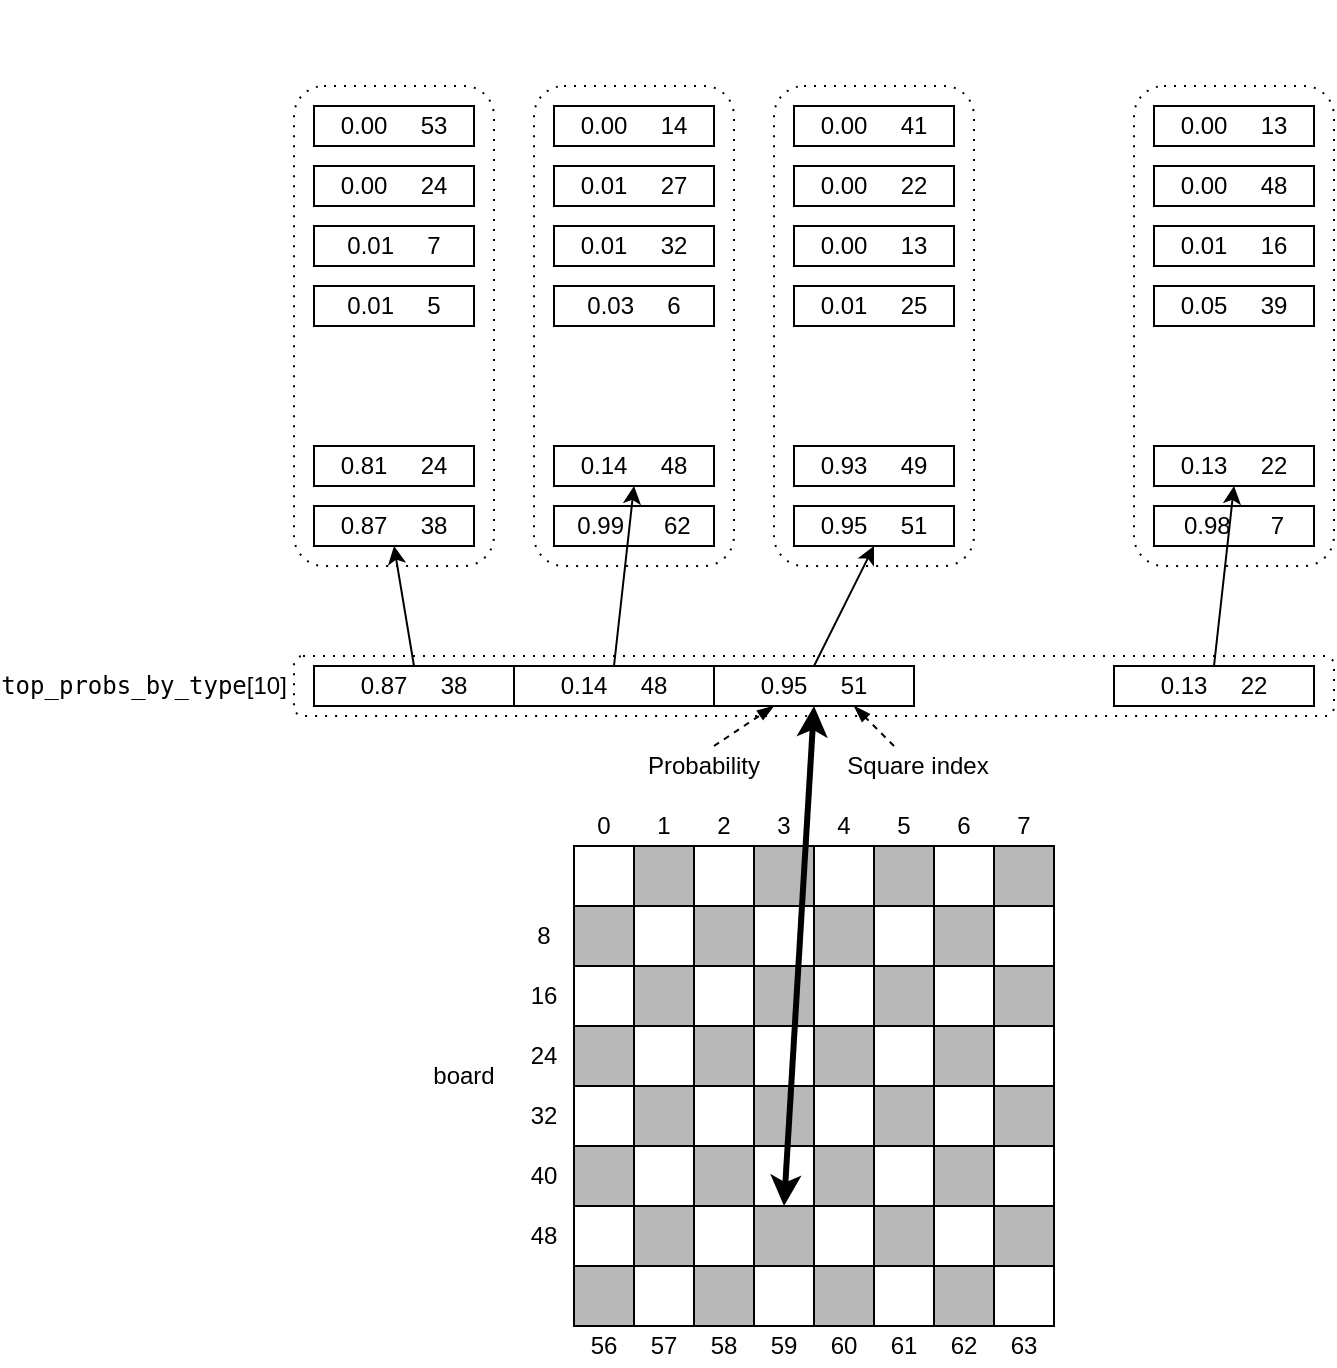 <mxfile version="21.6.3" type="device">
  <diagram id="l1UxmFeng7JnWikNAjDo" name="Page-1">
    <mxGraphModel dx="1489" dy="323" grid="1" gridSize="10" guides="1" tooltips="1" connect="1" arrows="1" fold="1" page="1" pageScale="1" pageWidth="827" pageHeight="1169" math="0" shadow="0">
      <root>
        <mxCell id="0" />
        <mxCell id="1" parent="0" />
        <mxCell id="N8HPPrQm4rnmHxTjT-8h-85" value="" style="shape=ext;rounded=1;html=1;whiteSpace=wrap;dashed=1;dashPattern=1 4;" parent="1" vertex="1">
          <mxGeometry x="110" y="355" width="520" height="30" as="geometry" />
        </mxCell>
        <mxCell id="N8HPPrQm4rnmHxTjT-8h-84" value="" style="shape=ext;rounded=1;html=1;whiteSpace=wrap;dashed=1;dashPattern=1 4;" parent="1" vertex="1">
          <mxGeometry x="530" y="70" width="100" height="240" as="geometry" />
        </mxCell>
        <mxCell id="N8HPPrQm4rnmHxTjT-8h-83" value="" style="shape=ext;rounded=1;html=1;whiteSpace=wrap;dashed=1;dashPattern=1 4;" parent="1" vertex="1">
          <mxGeometry x="350" y="70" width="100" height="240" as="geometry" />
        </mxCell>
        <mxCell id="N8HPPrQm4rnmHxTjT-8h-82" value="" style="shape=ext;rounded=1;html=1;whiteSpace=wrap;dashed=1;dashPattern=1 4;" parent="1" vertex="1">
          <mxGeometry x="230" y="70" width="100" height="240" as="geometry" />
        </mxCell>
        <mxCell id="N8HPPrQm4rnmHxTjT-8h-81" value="" style="shape=ext;rounded=1;html=1;whiteSpace=wrap;dashed=1;dashPattern=1 4;" parent="1" vertex="1">
          <mxGeometry x="110" y="70" width="100" height="240" as="geometry" />
        </mxCell>
        <mxCell id="N8HPPrQm4rnmHxTjT-8h-1" value="" style="rounded=0;whiteSpace=wrap;html=1;" parent="1" vertex="1">
          <mxGeometry x="120" y="80" width="80" height="20" as="geometry" />
        </mxCell>
        <mxCell id="N8HPPrQm4rnmHxTjT-8h-2" value="" style="rounded=0;whiteSpace=wrap;html=1;" parent="1" vertex="1">
          <mxGeometry x="120" y="110" width="80" height="20" as="geometry" />
        </mxCell>
        <mxCell id="N8HPPrQm4rnmHxTjT-8h-3" value="" style="rounded=0;whiteSpace=wrap;html=1;" parent="1" vertex="1">
          <mxGeometry x="120" y="140" width="80" height="20" as="geometry" />
        </mxCell>
        <mxCell id="N8HPPrQm4rnmHxTjT-8h-4" value="" style="rounded=0;whiteSpace=wrap;html=1;" parent="1" vertex="1">
          <mxGeometry x="120" y="170" width="80" height="20" as="geometry" />
        </mxCell>
        <mxCell id="N8HPPrQm4rnmHxTjT-8h-6" value="" style="shape=image;html=1;verticalAlign=top;verticalLabelPosition=bottom;labelBackgroundColor=#ffffff;imageAspect=0;aspect=fixed;image=https://cdn4.iconfinder.com/data/icons/integral/128/arrow_points_arrow-128.png;rotation=90;" parent="1" vertex="1">
          <mxGeometry x="140" y="200" width="40" height="40" as="geometry" />
        </mxCell>
        <mxCell id="N8HPPrQm4rnmHxTjT-8h-7" value="" style="rounded=0;whiteSpace=wrap;html=1;" parent="1" vertex="1">
          <mxGeometry x="120" y="250" width="80" height="20" as="geometry" />
        </mxCell>
        <mxCell id="N8HPPrQm4rnmHxTjT-8h-8" value="" style="rounded=0;whiteSpace=wrap;html=1;" parent="1" vertex="1">
          <mxGeometry x="120" y="280" width="80" height="20" as="geometry" />
        </mxCell>
        <mxCell id="N8HPPrQm4rnmHxTjT-8h-9" value="" style="rounded=0;whiteSpace=wrap;html=1;" parent="1" vertex="1">
          <mxGeometry x="240" y="80" width="80" height="20" as="geometry" />
        </mxCell>
        <mxCell id="N8HPPrQm4rnmHxTjT-8h-10" value="" style="rounded=0;whiteSpace=wrap;html=1;" parent="1" vertex="1">
          <mxGeometry x="240" y="110" width="80" height="20" as="geometry" />
        </mxCell>
        <mxCell id="N8HPPrQm4rnmHxTjT-8h-11" value="" style="rounded=0;whiteSpace=wrap;html=1;" parent="1" vertex="1">
          <mxGeometry x="240" y="140" width="80" height="20" as="geometry" />
        </mxCell>
        <mxCell id="N8HPPrQm4rnmHxTjT-8h-12" value="" style="rounded=0;whiteSpace=wrap;html=1;" parent="1" vertex="1">
          <mxGeometry x="240" y="170" width="80" height="20" as="geometry" />
        </mxCell>
        <mxCell id="N8HPPrQm4rnmHxTjT-8h-13" value="" style="shape=image;html=1;verticalAlign=top;verticalLabelPosition=bottom;labelBackgroundColor=#ffffff;imageAspect=0;aspect=fixed;image=https://cdn4.iconfinder.com/data/icons/integral/128/arrow_points_arrow-128.png;rotation=90;" parent="1" vertex="1">
          <mxGeometry x="260" y="200" width="40" height="40" as="geometry" />
        </mxCell>
        <mxCell id="N8HPPrQm4rnmHxTjT-8h-14" value="" style="rounded=0;whiteSpace=wrap;html=1;" parent="1" vertex="1">
          <mxGeometry x="240" y="250" width="80" height="20" as="geometry" />
        </mxCell>
        <mxCell id="N8HPPrQm4rnmHxTjT-8h-15" value="" style="rounded=0;whiteSpace=wrap;html=1;" parent="1" vertex="1">
          <mxGeometry x="240" y="280" width="80" height="20" as="geometry" />
        </mxCell>
        <mxCell id="N8HPPrQm4rnmHxTjT-8h-16" value="" style="rounded=0;whiteSpace=wrap;html=1;" parent="1" vertex="1">
          <mxGeometry x="360" y="80" width="80" height="20" as="geometry" />
        </mxCell>
        <mxCell id="N8HPPrQm4rnmHxTjT-8h-17" value="" style="rounded=0;whiteSpace=wrap;html=1;" parent="1" vertex="1">
          <mxGeometry x="360" y="110" width="80" height="20" as="geometry" />
        </mxCell>
        <mxCell id="N8HPPrQm4rnmHxTjT-8h-18" value="" style="rounded=0;whiteSpace=wrap;html=1;" parent="1" vertex="1">
          <mxGeometry x="360" y="140" width="80" height="20" as="geometry" />
        </mxCell>
        <mxCell id="N8HPPrQm4rnmHxTjT-8h-19" value="" style="rounded=0;whiteSpace=wrap;html=1;" parent="1" vertex="1">
          <mxGeometry x="360" y="170" width="80" height="20" as="geometry" />
        </mxCell>
        <mxCell id="N8HPPrQm4rnmHxTjT-8h-20" value="" style="shape=image;html=1;verticalAlign=top;verticalLabelPosition=bottom;labelBackgroundColor=#ffffff;imageAspect=0;aspect=fixed;image=https://cdn4.iconfinder.com/data/icons/integral/128/arrow_points_arrow-128.png;rotation=90;" parent="1" vertex="1">
          <mxGeometry x="380" y="200" width="40" height="40" as="geometry" />
        </mxCell>
        <mxCell id="N8HPPrQm4rnmHxTjT-8h-21" value="" style="rounded=0;whiteSpace=wrap;html=1;" parent="1" vertex="1">
          <mxGeometry x="360" y="250" width="80" height="20" as="geometry" />
        </mxCell>
        <mxCell id="N8HPPrQm4rnmHxTjT-8h-22" value="" style="rounded=0;whiteSpace=wrap;html=1;" parent="1" vertex="1">
          <mxGeometry x="360" y="280" width="80" height="20" as="geometry" />
        </mxCell>
        <mxCell id="N8HPPrQm4rnmHxTjT-8h-23" value="" style="shape=image;html=1;verticalAlign=top;verticalLabelPosition=bottom;labelBackgroundColor=#ffffff;imageAspect=0;aspect=fixed;image=https://cdn4.iconfinder.com/data/icons/integral/128/arrow_points_arrow-128.png;rotation=0;" parent="1" vertex="1">
          <mxGeometry x="470" y="180" width="40" height="40" as="geometry" />
        </mxCell>
        <mxCell id="N8HPPrQm4rnmHxTjT-8h-24" value="" style="rounded=0;whiteSpace=wrap;html=1;" parent="1" vertex="1">
          <mxGeometry x="540" y="80" width="80" height="20" as="geometry" />
        </mxCell>
        <mxCell id="N8HPPrQm4rnmHxTjT-8h-25" value="" style="rounded=0;whiteSpace=wrap;html=1;" parent="1" vertex="1">
          <mxGeometry x="540" y="110" width="80" height="20" as="geometry" />
        </mxCell>
        <mxCell id="N8HPPrQm4rnmHxTjT-8h-26" value="" style="rounded=0;whiteSpace=wrap;html=1;" parent="1" vertex="1">
          <mxGeometry x="540" y="140" width="80" height="20" as="geometry" />
        </mxCell>
        <mxCell id="N8HPPrQm4rnmHxTjT-8h-27" value="" style="rounded=0;whiteSpace=wrap;html=1;" parent="1" vertex="1">
          <mxGeometry x="540" y="170" width="80" height="20" as="geometry" />
        </mxCell>
        <mxCell id="N8HPPrQm4rnmHxTjT-8h-28" value="" style="shape=image;html=1;verticalAlign=top;verticalLabelPosition=bottom;labelBackgroundColor=#ffffff;imageAspect=0;aspect=fixed;image=https://cdn4.iconfinder.com/data/icons/integral/128/arrow_points_arrow-128.png;rotation=90;" parent="1" vertex="1">
          <mxGeometry x="560" y="200" width="40" height="40" as="geometry" />
        </mxCell>
        <mxCell id="N8HPPrQm4rnmHxTjT-8h-29" value="" style="rounded=0;whiteSpace=wrap;html=1;" parent="1" vertex="1">
          <mxGeometry x="540" y="250" width="80" height="20" as="geometry" />
        </mxCell>
        <mxCell id="N8HPPrQm4rnmHxTjT-8h-30" value="" style="rounded=0;whiteSpace=wrap;html=1;" parent="1" vertex="1">
          <mxGeometry x="540" y="280" width="80" height="20" as="geometry" />
        </mxCell>
        <mxCell id="N8HPPrQm4rnmHxTjT-8h-31" value="" style="rounded=0;whiteSpace=wrap;html=1;" parent="1" vertex="1">
          <mxGeometry x="120" y="360" width="100" height="20" as="geometry" />
        </mxCell>
        <mxCell id="N8HPPrQm4rnmHxTjT-8h-32" value="" style="rounded=0;whiteSpace=wrap;html=1;" parent="1" vertex="1">
          <mxGeometry x="220" y="360" width="100" height="20" as="geometry" />
        </mxCell>
        <mxCell id="N8HPPrQm4rnmHxTjT-8h-33" value="" style="rounded=0;whiteSpace=wrap;html=1;" parent="1" vertex="1">
          <mxGeometry x="320" y="360" width="100" height="20" as="geometry" />
        </mxCell>
        <mxCell id="N8HPPrQm4rnmHxTjT-8h-34" value="" style="rounded=0;whiteSpace=wrap;html=1;" parent="1" vertex="1">
          <mxGeometry x="520" y="360" width="100" height="20" as="geometry" />
        </mxCell>
        <mxCell id="N8HPPrQm4rnmHxTjT-8h-35" value="" style="shape=image;html=1;verticalAlign=top;verticalLabelPosition=bottom;labelBackgroundColor=#ffffff;imageAspect=0;aspect=fixed;image=https://cdn4.iconfinder.com/data/icons/integral/128/arrow_points_arrow-128.png;rotation=0;" parent="1" vertex="1">
          <mxGeometry x="450" y="350" width="40" height="40" as="geometry" />
        </mxCell>
        <mxCell id="N8HPPrQm4rnmHxTjT-8h-36" value="" style="shape=image;html=1;verticalAlign=top;verticalLabelPosition=bottom;labelBackgroundColor=#ffffff;imageAspect=0;aspect=fixed;image=https://cdn3.iconfinder.com/data/icons/chess-7/100/white_bishop-128.png" parent="1" vertex="1">
          <mxGeometry x="140" y="30" width="40" height="40" as="geometry" />
        </mxCell>
        <mxCell id="N8HPPrQm4rnmHxTjT-8h-39" value="" style="shape=image;html=1;verticalAlign=top;verticalLabelPosition=bottom;labelBackgroundColor=#ffffff;imageAspect=0;aspect=fixed;image=https://cdn2.iconfinder.com/data/icons/harry-potter-outline-collection-1/60/50_-_Harry_Potter_-_Outline_-_Knight_Chess_Piece-128.png" parent="1" vertex="1">
          <mxGeometry x="260" y="27.5" width="40" height="40" as="geometry" />
        </mxCell>
        <mxCell id="N8HPPrQm4rnmHxTjT-8h-40" value="" style="shape=image;html=1;verticalAlign=top;verticalLabelPosition=bottom;labelBackgroundColor=#ffffff;imageAspect=0;aspect=fixed;image=https://cdn3.iconfinder.com/data/icons/chess-7/100/black_rook-128.png" parent="1" vertex="1">
          <mxGeometry x="560" y="30" width="40" height="40" as="geometry" />
        </mxCell>
        <mxCell id="N8HPPrQm4rnmHxTjT-8h-43" value="" style="endArrow=classic;html=1;exitX=0.5;exitY=0;exitDx=0;exitDy=0;entryX=0.5;entryY=1;entryDx=0;entryDy=0;" parent="1" source="N8HPPrQm4rnmHxTjT-8h-31" target="N8HPPrQm4rnmHxTjT-8h-8" edge="1">
          <mxGeometry width="50" height="50" relative="1" as="geometry">
            <mxPoint x="170" y="490" as="sourcePoint" />
            <mxPoint x="220" y="440" as="targetPoint" />
          </mxGeometry>
        </mxCell>
        <mxCell id="N8HPPrQm4rnmHxTjT-8h-45" value="" style="endArrow=classic;html=1;exitX=0.5;exitY=0;exitDx=0;exitDy=0;entryX=0.5;entryY=1;entryDx=0;entryDy=0;" parent="1" source="N8HPPrQm4rnmHxTjT-8h-33" target="N8HPPrQm4rnmHxTjT-8h-22" edge="1">
          <mxGeometry width="50" height="50" relative="1" as="geometry">
            <mxPoint x="280" y="370" as="sourcePoint" />
            <mxPoint x="290" y="310" as="targetPoint" />
          </mxGeometry>
        </mxCell>
        <mxCell id="N8HPPrQm4rnmHxTjT-8h-46" value="" style="endArrow=classic;html=1;exitX=0.5;exitY=0;exitDx=0;exitDy=0;entryX=0.5;entryY=1;entryDx=0;entryDy=0;" parent="1" source="N8HPPrQm4rnmHxTjT-8h-34" target="N8HPPrQm4rnmHxTjT-8h-29" edge="1">
          <mxGeometry width="50" height="50" relative="1" as="geometry">
            <mxPoint x="360" y="370" as="sourcePoint" />
            <mxPoint x="390" y="310" as="targetPoint" />
          </mxGeometry>
        </mxCell>
        <mxCell id="N8HPPrQm4rnmHxTjT-8h-47" value="" style="shape=image;html=1;verticalAlign=top;verticalLabelPosition=bottom;labelBackgroundColor=#ffffff;imageAspect=0;image=https://cdn1.iconfinder.com/data/icons/web-basic-2/512/712_close__cross__cancel_-128.png" parent="1" vertex="1">
          <mxGeometry x="240" y="280" width="80" height="20" as="geometry" />
        </mxCell>
        <mxCell id="N8HPPrQm4rnmHxTjT-8h-49" value="" style="endArrow=classic;html=1;exitX=0.5;exitY=0;exitDx=0;exitDy=0;entryX=0.5;entryY=1;entryDx=0;entryDy=0;" parent="1" source="N8HPPrQm4rnmHxTjT-8h-32" target="N8HPPrQm4rnmHxTjT-8h-14" edge="1">
          <mxGeometry width="50" height="50" relative="1" as="geometry">
            <mxPoint x="270" y="360" as="sourcePoint" />
            <mxPoint x="280" y="270" as="targetPoint" />
          </mxGeometry>
        </mxCell>
        <mxCell id="N8HPPrQm4rnmHxTjT-8h-50" value="" style="shape=image;html=1;verticalAlign=top;verticalLabelPosition=bottom;labelBackgroundColor=#ffffff;imageAspect=0;image=https://cdn1.iconfinder.com/data/icons/web-basic-2/512/712_close__cross__cancel_-128.png" parent="1" vertex="1">
          <mxGeometry x="540" y="280" width="80" height="20" as="geometry" />
        </mxCell>
        <mxCell id="N8HPPrQm4rnmHxTjT-8h-51" value="0.99&amp;nbsp;&amp;nbsp;&amp;nbsp;&amp;nbsp;&amp;nbsp; 62" style="text;html=1;strokeColor=none;fillColor=none;align=center;verticalAlign=middle;whiteSpace=wrap;rounded=0;" parent="1" vertex="1">
          <mxGeometry x="240" y="280" width="80" height="20" as="geometry" />
        </mxCell>
        <mxCell id="N8HPPrQm4rnmHxTjT-8h-52" value="0.98 &amp;nbsp;&amp;nbsp;&amp;nbsp;&amp;nbsp; 7" style="text;html=1;strokeColor=none;fillColor=none;align=center;verticalAlign=middle;whiteSpace=wrap;rounded=0;" parent="1" vertex="1">
          <mxGeometry x="540" y="280" width="80" height="20" as="geometry" />
        </mxCell>
        <mxCell id="N8HPPrQm4rnmHxTjT-8h-54" value="0.14 &amp;nbsp;&amp;nbsp;&amp;nbsp; 48" style="text;html=1;strokeColor=none;fillColor=none;align=center;verticalAlign=middle;whiteSpace=wrap;rounded=0;" parent="1" vertex="1">
          <mxGeometry x="240" y="250" width="80" height="20" as="geometry" />
        </mxCell>
        <mxCell id="N8HPPrQm4rnmHxTjT-8h-55" value="0.87 &amp;nbsp;&amp;nbsp;&amp;nbsp; 38" style="text;html=1;strokeColor=none;fillColor=none;align=center;verticalAlign=middle;whiteSpace=wrap;rounded=0;" parent="1" vertex="1">
          <mxGeometry x="120" y="280" width="80" height="20" as="geometry" />
        </mxCell>
        <mxCell id="N8HPPrQm4rnmHxTjT-8h-56" value="0.95 &amp;nbsp;&amp;nbsp;&amp;nbsp; 51" style="text;html=1;strokeColor=none;fillColor=none;align=center;verticalAlign=middle;whiteSpace=wrap;rounded=0;" parent="1" vertex="1">
          <mxGeometry x="360" y="280" width="80" height="20" as="geometry" />
        </mxCell>
        <mxCell id="N8HPPrQm4rnmHxTjT-8h-57" value="0.81 &amp;nbsp;&amp;nbsp;&amp;nbsp; 24" style="text;html=1;strokeColor=none;fillColor=none;align=center;verticalAlign=middle;whiteSpace=wrap;rounded=0;" parent="1" vertex="1">
          <mxGeometry x="120" y="250" width="80" height="20" as="geometry" />
        </mxCell>
        <mxCell id="N8HPPrQm4rnmHxTjT-8h-58" value="0.01 &amp;nbsp;&amp;nbsp;&amp;nbsp; 5" style="text;html=1;strokeColor=none;fillColor=none;align=center;verticalAlign=middle;whiteSpace=wrap;rounded=0;" parent="1" vertex="1">
          <mxGeometry x="120" y="170" width="80" height="20" as="geometry" />
        </mxCell>
        <mxCell id="N8HPPrQm4rnmHxTjT-8h-59" value="0.01 &amp;nbsp;&amp;nbsp;&amp;nbsp; 7" style="text;html=1;strokeColor=none;fillColor=none;align=center;verticalAlign=middle;whiteSpace=wrap;rounded=0;" parent="1" vertex="1">
          <mxGeometry x="120" y="140" width="80" height="20" as="geometry" />
        </mxCell>
        <mxCell id="N8HPPrQm4rnmHxTjT-8h-60" value="0.00 &amp;nbsp;&amp;nbsp;&amp;nbsp; 24" style="text;html=1;strokeColor=none;fillColor=none;align=center;verticalAlign=middle;whiteSpace=wrap;rounded=0;" parent="1" vertex="1">
          <mxGeometry x="120" y="110" width="80" height="20" as="geometry" />
        </mxCell>
        <mxCell id="N8HPPrQm4rnmHxTjT-8h-61" value="0.00 &amp;nbsp;&amp;nbsp;&amp;nbsp; 53" style="text;html=1;strokeColor=none;fillColor=none;align=center;verticalAlign=middle;whiteSpace=wrap;rounded=0;" parent="1" vertex="1">
          <mxGeometry x="120" y="80" width="80" height="20" as="geometry" />
        </mxCell>
        <mxCell id="N8HPPrQm4rnmHxTjT-8h-62" value="0.00 &amp;nbsp;&amp;nbsp;&amp;nbsp; 14" style="text;html=1;strokeColor=none;fillColor=none;align=center;verticalAlign=middle;whiteSpace=wrap;rounded=0;" parent="1" vertex="1">
          <mxGeometry x="240" y="80" width="80" height="20" as="geometry" />
        </mxCell>
        <mxCell id="N8HPPrQm4rnmHxTjT-8h-63" value="0.03 &amp;nbsp;&amp;nbsp;&amp;nbsp; 6" style="text;html=1;strokeColor=none;fillColor=none;align=center;verticalAlign=middle;whiteSpace=wrap;rounded=0;" parent="1" vertex="1">
          <mxGeometry x="240" y="170" width="80" height="20" as="geometry" />
        </mxCell>
        <mxCell id="N8HPPrQm4rnmHxTjT-8h-64" value="0.01 &amp;nbsp;&amp;nbsp;&amp;nbsp; 32" style="text;html=1;strokeColor=none;fillColor=none;align=center;verticalAlign=middle;whiteSpace=wrap;rounded=0;" parent="1" vertex="1">
          <mxGeometry x="240" y="140" width="80" height="20" as="geometry" />
        </mxCell>
        <mxCell id="N8HPPrQm4rnmHxTjT-8h-65" value="0.01 &amp;nbsp;&amp;nbsp;&amp;nbsp; 27" style="text;html=1;strokeColor=none;fillColor=none;align=center;verticalAlign=middle;whiteSpace=wrap;rounded=0;" parent="1" vertex="1">
          <mxGeometry x="240" y="110" width="80" height="20" as="geometry" />
        </mxCell>
        <mxCell id="N8HPPrQm4rnmHxTjT-8h-66" value="0.00 &amp;nbsp;&amp;nbsp;&amp;nbsp; 41" style="text;html=1;strokeColor=none;fillColor=none;align=center;verticalAlign=middle;whiteSpace=wrap;rounded=0;" parent="1" vertex="1">
          <mxGeometry x="360" y="80" width="80" height="20" as="geometry" />
        </mxCell>
        <mxCell id="N8HPPrQm4rnmHxTjT-8h-67" value="0.01 &amp;nbsp;&amp;nbsp;&amp;nbsp; 25" style="text;html=1;strokeColor=none;fillColor=none;align=center;verticalAlign=middle;whiteSpace=wrap;rounded=0;" parent="1" vertex="1">
          <mxGeometry x="360" y="170" width="80" height="20" as="geometry" />
        </mxCell>
        <mxCell id="N8HPPrQm4rnmHxTjT-8h-68" value="0.00 &amp;nbsp;&amp;nbsp;&amp;nbsp; 13" style="text;html=1;strokeColor=none;fillColor=none;align=center;verticalAlign=middle;whiteSpace=wrap;rounded=0;" parent="1" vertex="1">
          <mxGeometry x="360" y="140" width="80" height="20" as="geometry" />
        </mxCell>
        <mxCell id="N8HPPrQm4rnmHxTjT-8h-69" value="0.00 &amp;nbsp;&amp;nbsp;&amp;nbsp; 22" style="text;html=1;strokeColor=none;fillColor=none;align=center;verticalAlign=middle;whiteSpace=wrap;rounded=0;" parent="1" vertex="1">
          <mxGeometry x="360" y="110" width="80" height="20" as="geometry" />
        </mxCell>
        <mxCell id="N8HPPrQm4rnmHxTjT-8h-70" value="0.00 &amp;nbsp;&amp;nbsp;&amp;nbsp; 13" style="text;html=1;strokeColor=none;fillColor=none;align=center;verticalAlign=middle;whiteSpace=wrap;rounded=0;" parent="1" vertex="1">
          <mxGeometry x="540" y="80" width="80" height="20" as="geometry" />
        </mxCell>
        <mxCell id="N8HPPrQm4rnmHxTjT-8h-71" value="0.05 &amp;nbsp;&amp;nbsp;&amp;nbsp; 39" style="text;html=1;strokeColor=none;fillColor=none;align=center;verticalAlign=middle;whiteSpace=wrap;rounded=0;" parent="1" vertex="1">
          <mxGeometry x="540" y="170" width="80" height="20" as="geometry" />
        </mxCell>
        <mxCell id="N8HPPrQm4rnmHxTjT-8h-72" value="0.01 &amp;nbsp;&amp;nbsp;&amp;nbsp; 16" style="text;html=1;strokeColor=none;fillColor=none;align=center;verticalAlign=middle;whiteSpace=wrap;rounded=0;" parent="1" vertex="1">
          <mxGeometry x="540" y="140" width="80" height="20" as="geometry" />
        </mxCell>
        <mxCell id="N8HPPrQm4rnmHxTjT-8h-73" value="0.00 &amp;nbsp;&amp;nbsp;&amp;nbsp; 48" style="text;html=1;strokeColor=none;fillColor=none;align=center;verticalAlign=middle;whiteSpace=wrap;rounded=0;" parent="1" vertex="1">
          <mxGeometry x="540" y="110" width="80" height="20" as="geometry" />
        </mxCell>
        <mxCell id="N8HPPrQm4rnmHxTjT-8h-74" value="0.93 &amp;nbsp;&amp;nbsp;&amp;nbsp; 49" style="text;html=1;strokeColor=none;fillColor=none;align=center;verticalAlign=middle;whiteSpace=wrap;rounded=0;" parent="1" vertex="1">
          <mxGeometry x="360" y="250" width="80" height="20" as="geometry" />
        </mxCell>
        <mxCell id="N8HPPrQm4rnmHxTjT-8h-75" value="0.13 &amp;nbsp;&amp;nbsp;&amp;nbsp; 22" style="text;html=1;strokeColor=none;fillColor=none;align=center;verticalAlign=middle;whiteSpace=wrap;rounded=0;" parent="1" vertex="1">
          <mxGeometry x="540" y="250" width="80" height="20" as="geometry" />
        </mxCell>
        <mxCell id="N8HPPrQm4rnmHxTjT-8h-76" value="&lt;code class=&quot;notranslate&quot;&gt;top_probs_by_type&lt;/code&gt;[10]" style="text;html=1;strokeColor=none;fillColor=none;align=center;verticalAlign=middle;whiteSpace=wrap;rounded=0;" parent="1" vertex="1">
          <mxGeometry x="-30" y="360" width="130" height="20" as="geometry" />
        </mxCell>
        <mxCell id="N8HPPrQm4rnmHxTjT-8h-77" value="0.87 &amp;nbsp;&amp;nbsp;&amp;nbsp; 38" style="text;html=1;strokeColor=none;fillColor=none;align=center;verticalAlign=middle;whiteSpace=wrap;rounded=0;" parent="1" vertex="1">
          <mxGeometry x="130" y="360" width="80" height="20" as="geometry" />
        </mxCell>
        <mxCell id="N8HPPrQm4rnmHxTjT-8h-78" value="0.14 &amp;nbsp;&amp;nbsp;&amp;nbsp; 48" style="text;html=1;strokeColor=none;fillColor=none;align=center;verticalAlign=middle;whiteSpace=wrap;rounded=0;" parent="1" vertex="1">
          <mxGeometry x="230" y="360" width="80" height="20" as="geometry" />
        </mxCell>
        <mxCell id="N8HPPrQm4rnmHxTjT-8h-79" value="0.95 &amp;nbsp;&amp;nbsp;&amp;nbsp; 51" style="text;html=1;strokeColor=none;fillColor=none;align=center;verticalAlign=middle;whiteSpace=wrap;rounded=0;" parent="1" vertex="1">
          <mxGeometry x="330" y="360" width="80" height="20" as="geometry" />
        </mxCell>
        <mxCell id="N8HPPrQm4rnmHxTjT-8h-80" value="0.13 &amp;nbsp;&amp;nbsp;&amp;nbsp; 22" style="text;html=1;strokeColor=none;fillColor=none;align=center;verticalAlign=middle;whiteSpace=wrap;rounded=0;" parent="1" vertex="1">
          <mxGeometry x="530" y="360" width="80" height="20" as="geometry" />
        </mxCell>
        <mxCell id="N8HPPrQm4rnmHxTjT-8h-86" value="" style="endArrow=blockThin;html=1;dashed=1;strokeWidth=1;endFill=1;" parent="1" edge="1">
          <mxGeometry width="50" height="50" relative="1" as="geometry">
            <mxPoint x="320" y="400" as="sourcePoint" />
            <mxPoint x="350" y="380" as="targetPoint" />
          </mxGeometry>
        </mxCell>
        <mxCell id="N8HPPrQm4rnmHxTjT-8h-88" value="Probability" style="text;html=1;strokeColor=none;fillColor=none;align=center;verticalAlign=middle;whiteSpace=wrap;rounded=0;" parent="1" vertex="1">
          <mxGeometry x="280" y="400" width="70" height="20" as="geometry" />
        </mxCell>
        <mxCell id="N8HPPrQm4rnmHxTjT-8h-89" value="" style="endArrow=blockThin;html=1;dashed=1;strokeWidth=1;endFill=1;" parent="1" edge="1">
          <mxGeometry width="50" height="50" relative="1" as="geometry">
            <mxPoint x="410" y="400" as="sourcePoint" />
            <mxPoint x="390" y="380" as="targetPoint" />
          </mxGeometry>
        </mxCell>
        <mxCell id="N8HPPrQm4rnmHxTjT-8h-90" value="Square index" style="text;html=1;strokeColor=none;fillColor=none;align=center;verticalAlign=middle;whiteSpace=wrap;rounded=0;" parent="1" vertex="1">
          <mxGeometry x="332.5" y="400" width="177.5" height="20" as="geometry" />
        </mxCell>
        <mxCell id="N8HPPrQm4rnmHxTjT-8h-94" value="" style="shape=image;html=1;verticalAlign=top;verticalLabelPosition=bottom;labelBackgroundColor=#ffffff;imageAspect=0;aspect=fixed;image=https://cdn3.iconfinder.com/data/icons/chess-7/100/white_pawn-128.png" parent="1" vertex="1">
          <mxGeometry x="383" y="36" width="34" height="34" as="geometry" />
        </mxCell>
        <mxCell id="N8HPPrQm4rnmHxTjT-8h-107" value="" style="rounded=0;whiteSpace=wrap;html=1;strokeWidth=1;" parent="1" vertex="1">
          <mxGeometry x="250" y="450" width="30" height="30" as="geometry" />
        </mxCell>
        <mxCell id="N8HPPrQm4rnmHxTjT-8h-110" value="" style="rounded=0;whiteSpace=wrap;html=1;strokeWidth=1;fillColor=#B8B8B8;" parent="1" vertex="1">
          <mxGeometry x="280" y="450" width="30" height="30" as="geometry" />
        </mxCell>
        <mxCell id="N8HPPrQm4rnmHxTjT-8h-111" value="" style="rounded=0;whiteSpace=wrap;html=1;strokeWidth=1;" parent="1" vertex="1">
          <mxGeometry x="280" y="480" width="30" height="30" as="geometry" />
        </mxCell>
        <mxCell id="N8HPPrQm4rnmHxTjT-8h-112" value="" style="rounded=0;whiteSpace=wrap;html=1;strokeWidth=1;fillColor=#B8B8B8;" parent="1" vertex="1">
          <mxGeometry x="250" y="480" width="30" height="30" as="geometry" />
        </mxCell>
        <mxCell id="N8HPPrQm4rnmHxTjT-8h-118" value="" style="rounded=0;whiteSpace=wrap;html=1;strokeWidth=1;" parent="1" vertex="1">
          <mxGeometry x="310" y="450" width="30" height="30" as="geometry" />
        </mxCell>
        <mxCell id="N8HPPrQm4rnmHxTjT-8h-119" value="" style="rounded=0;whiteSpace=wrap;html=1;strokeWidth=1;fillColor=#B8B8B8;" parent="1" vertex="1">
          <mxGeometry x="340" y="450" width="30" height="30" as="geometry" />
        </mxCell>
        <mxCell id="N8HPPrQm4rnmHxTjT-8h-120" value="" style="rounded=0;whiteSpace=wrap;html=1;strokeWidth=1;" parent="1" vertex="1">
          <mxGeometry x="340" y="480" width="30" height="30" as="geometry" />
        </mxCell>
        <mxCell id="N8HPPrQm4rnmHxTjT-8h-121" value="" style="rounded=0;whiteSpace=wrap;html=1;strokeWidth=1;fillColor=#B8B8B8;" parent="1" vertex="1">
          <mxGeometry x="310" y="480" width="30" height="30" as="geometry" />
        </mxCell>
        <mxCell id="N8HPPrQm4rnmHxTjT-8h-122" value="" style="rounded=0;whiteSpace=wrap;html=1;strokeWidth=1;" parent="1" vertex="1">
          <mxGeometry x="370" y="450" width="30" height="30" as="geometry" />
        </mxCell>
        <mxCell id="N8HPPrQm4rnmHxTjT-8h-123" value="" style="rounded=0;whiteSpace=wrap;html=1;strokeWidth=1;fillColor=#B8B8B8;" parent="1" vertex="1">
          <mxGeometry x="400" y="450" width="30" height="30" as="geometry" />
        </mxCell>
        <mxCell id="N8HPPrQm4rnmHxTjT-8h-124" value="" style="rounded=0;whiteSpace=wrap;html=1;strokeWidth=1;" parent="1" vertex="1">
          <mxGeometry x="400" y="480" width="30" height="30" as="geometry" />
        </mxCell>
        <mxCell id="N8HPPrQm4rnmHxTjT-8h-125" value="" style="rounded=0;whiteSpace=wrap;html=1;strokeWidth=1;fillColor=#B8B8B8;" parent="1" vertex="1">
          <mxGeometry x="370" y="480" width="30" height="30" as="geometry" />
        </mxCell>
        <mxCell id="N8HPPrQm4rnmHxTjT-8h-126" value="" style="rounded=0;whiteSpace=wrap;html=1;strokeWidth=1;" parent="1" vertex="1">
          <mxGeometry x="430" y="450" width="30" height="30" as="geometry" />
        </mxCell>
        <mxCell id="N8HPPrQm4rnmHxTjT-8h-127" value="" style="rounded=0;whiteSpace=wrap;html=1;strokeWidth=1;fillColor=#B8B8B8;" parent="1" vertex="1">
          <mxGeometry x="460" y="450" width="30" height="30" as="geometry" />
        </mxCell>
        <mxCell id="N8HPPrQm4rnmHxTjT-8h-128" value="" style="rounded=0;whiteSpace=wrap;html=1;strokeWidth=1;" parent="1" vertex="1">
          <mxGeometry x="460" y="480" width="30" height="30" as="geometry" />
        </mxCell>
        <mxCell id="N8HPPrQm4rnmHxTjT-8h-129" value="" style="rounded=0;whiteSpace=wrap;html=1;strokeWidth=1;fillColor=#B8B8B8;" parent="1" vertex="1">
          <mxGeometry x="430" y="480" width="30" height="30" as="geometry" />
        </mxCell>
        <mxCell id="N8HPPrQm4rnmHxTjT-8h-130" value="" style="rounded=0;whiteSpace=wrap;html=1;strokeWidth=1;" parent="1" vertex="1">
          <mxGeometry x="250" y="510" width="30" height="30" as="geometry" />
        </mxCell>
        <mxCell id="N8HPPrQm4rnmHxTjT-8h-131" value="" style="rounded=0;whiteSpace=wrap;html=1;strokeWidth=1;fillColor=#B8B8B8;" parent="1" vertex="1">
          <mxGeometry x="280" y="510" width="30" height="30" as="geometry" />
        </mxCell>
        <mxCell id="N8HPPrQm4rnmHxTjT-8h-132" value="" style="rounded=0;whiteSpace=wrap;html=1;strokeWidth=1;" parent="1" vertex="1">
          <mxGeometry x="280" y="540" width="30" height="30" as="geometry" />
        </mxCell>
        <mxCell id="N8HPPrQm4rnmHxTjT-8h-133" value="" style="rounded=0;whiteSpace=wrap;html=1;strokeWidth=1;fillColor=#B8B8B8;" parent="1" vertex="1">
          <mxGeometry x="250" y="540" width="30" height="30" as="geometry" />
        </mxCell>
        <mxCell id="N8HPPrQm4rnmHxTjT-8h-134" value="" style="rounded=0;whiteSpace=wrap;html=1;strokeWidth=1;" parent="1" vertex="1">
          <mxGeometry x="310" y="510" width="30" height="30" as="geometry" />
        </mxCell>
        <mxCell id="N8HPPrQm4rnmHxTjT-8h-135" value="" style="rounded=0;whiteSpace=wrap;html=1;strokeWidth=1;fillColor=#B8B8B8;" parent="1" vertex="1">
          <mxGeometry x="340" y="510" width="30" height="30" as="geometry" />
        </mxCell>
        <mxCell id="N8HPPrQm4rnmHxTjT-8h-136" value="" style="rounded=0;whiteSpace=wrap;html=1;strokeWidth=1;" parent="1" vertex="1">
          <mxGeometry x="340" y="540" width="30" height="30" as="geometry" />
        </mxCell>
        <mxCell id="N8HPPrQm4rnmHxTjT-8h-137" value="" style="rounded=0;whiteSpace=wrap;html=1;strokeWidth=1;fillColor=#B8B8B8;" parent="1" vertex="1">
          <mxGeometry x="310" y="540" width="30" height="30" as="geometry" />
        </mxCell>
        <mxCell id="N8HPPrQm4rnmHxTjT-8h-138" value="" style="rounded=0;whiteSpace=wrap;html=1;strokeWidth=1;" parent="1" vertex="1">
          <mxGeometry x="370" y="510" width="30" height="30" as="geometry" />
        </mxCell>
        <mxCell id="N8HPPrQm4rnmHxTjT-8h-139" value="" style="rounded=0;whiteSpace=wrap;html=1;strokeWidth=1;fillColor=#B8B8B8;" parent="1" vertex="1">
          <mxGeometry x="400" y="510" width="30" height="30" as="geometry" />
        </mxCell>
        <mxCell id="N8HPPrQm4rnmHxTjT-8h-140" value="" style="rounded=0;whiteSpace=wrap;html=1;strokeWidth=1;" parent="1" vertex="1">
          <mxGeometry x="400" y="540" width="30" height="30" as="geometry" />
        </mxCell>
        <mxCell id="N8HPPrQm4rnmHxTjT-8h-141" value="" style="rounded=0;whiteSpace=wrap;html=1;strokeWidth=1;fillColor=#B8B8B8;" parent="1" vertex="1">
          <mxGeometry x="370" y="540" width="30" height="30" as="geometry" />
        </mxCell>
        <mxCell id="N8HPPrQm4rnmHxTjT-8h-142" value="" style="rounded=0;whiteSpace=wrap;html=1;strokeWidth=1;" parent="1" vertex="1">
          <mxGeometry x="430" y="510" width="30" height="30" as="geometry" />
        </mxCell>
        <mxCell id="N8HPPrQm4rnmHxTjT-8h-143" value="" style="rounded=0;whiteSpace=wrap;html=1;strokeWidth=1;fillColor=#B8B8B8;" parent="1" vertex="1">
          <mxGeometry x="460" y="510" width="30" height="30" as="geometry" />
        </mxCell>
        <mxCell id="N8HPPrQm4rnmHxTjT-8h-144" value="" style="rounded=0;whiteSpace=wrap;html=1;strokeWidth=1;" parent="1" vertex="1">
          <mxGeometry x="460" y="540" width="30" height="30" as="geometry" />
        </mxCell>
        <mxCell id="N8HPPrQm4rnmHxTjT-8h-145" value="" style="rounded=0;whiteSpace=wrap;html=1;strokeWidth=1;fillColor=#B8B8B8;" parent="1" vertex="1">
          <mxGeometry x="430" y="540" width="30" height="30" as="geometry" />
        </mxCell>
        <mxCell id="N8HPPrQm4rnmHxTjT-8h-146" value="" style="rounded=0;whiteSpace=wrap;html=1;strokeWidth=1;" parent="1" vertex="1">
          <mxGeometry x="250" y="570" width="30" height="30" as="geometry" />
        </mxCell>
        <mxCell id="N8HPPrQm4rnmHxTjT-8h-147" value="" style="rounded=0;whiteSpace=wrap;html=1;strokeWidth=1;fillColor=#B8B8B8;" parent="1" vertex="1">
          <mxGeometry x="280" y="570" width="30" height="30" as="geometry" />
        </mxCell>
        <mxCell id="N8HPPrQm4rnmHxTjT-8h-148" value="" style="rounded=0;whiteSpace=wrap;html=1;strokeWidth=1;" parent="1" vertex="1">
          <mxGeometry x="280" y="600" width="30" height="30" as="geometry" />
        </mxCell>
        <mxCell id="N8HPPrQm4rnmHxTjT-8h-149" value="" style="rounded=0;whiteSpace=wrap;html=1;strokeWidth=1;fillColor=#B8B8B8;" parent="1" vertex="1">
          <mxGeometry x="250" y="600" width="30" height="30" as="geometry" />
        </mxCell>
        <mxCell id="N8HPPrQm4rnmHxTjT-8h-150" value="" style="rounded=0;whiteSpace=wrap;html=1;strokeWidth=1;" parent="1" vertex="1">
          <mxGeometry x="310" y="570" width="30" height="30" as="geometry" />
        </mxCell>
        <mxCell id="N8HPPrQm4rnmHxTjT-8h-151" value="" style="rounded=0;whiteSpace=wrap;html=1;strokeWidth=1;fillColor=#B8B8B8;" parent="1" vertex="1">
          <mxGeometry x="340" y="570" width="30" height="30" as="geometry" />
        </mxCell>
        <mxCell id="N8HPPrQm4rnmHxTjT-8h-152" value="" style="rounded=0;whiteSpace=wrap;html=1;strokeWidth=1;" parent="1" vertex="1">
          <mxGeometry x="340" y="600" width="30" height="30" as="geometry" />
        </mxCell>
        <mxCell id="N8HPPrQm4rnmHxTjT-8h-153" value="" style="rounded=0;whiteSpace=wrap;html=1;strokeWidth=1;fillColor=#B8B8B8;" parent="1" vertex="1">
          <mxGeometry x="310" y="600" width="30" height="30" as="geometry" />
        </mxCell>
        <mxCell id="N8HPPrQm4rnmHxTjT-8h-154" value="" style="rounded=0;whiteSpace=wrap;html=1;strokeWidth=1;" parent="1" vertex="1">
          <mxGeometry x="370" y="570" width="30" height="30" as="geometry" />
        </mxCell>
        <mxCell id="N8HPPrQm4rnmHxTjT-8h-155" value="" style="rounded=0;whiteSpace=wrap;html=1;strokeWidth=1;fillColor=#B8B8B8;" parent="1" vertex="1">
          <mxGeometry x="400" y="570" width="30" height="30" as="geometry" />
        </mxCell>
        <mxCell id="N8HPPrQm4rnmHxTjT-8h-156" value="" style="rounded=0;whiteSpace=wrap;html=1;strokeWidth=1;" parent="1" vertex="1">
          <mxGeometry x="400" y="600" width="30" height="30" as="geometry" />
        </mxCell>
        <mxCell id="N8HPPrQm4rnmHxTjT-8h-157" value="" style="rounded=0;whiteSpace=wrap;html=1;strokeWidth=1;fillColor=#B8B8B8;" parent="1" vertex="1">
          <mxGeometry x="370" y="600" width="30" height="30" as="geometry" />
        </mxCell>
        <mxCell id="N8HPPrQm4rnmHxTjT-8h-158" value="" style="rounded=0;whiteSpace=wrap;html=1;strokeWidth=1;" parent="1" vertex="1">
          <mxGeometry x="430" y="570" width="30" height="30" as="geometry" />
        </mxCell>
        <mxCell id="N8HPPrQm4rnmHxTjT-8h-159" value="" style="rounded=0;whiteSpace=wrap;html=1;strokeWidth=1;fillColor=#B8B8B8;" parent="1" vertex="1">
          <mxGeometry x="460" y="570" width="30" height="30" as="geometry" />
        </mxCell>
        <mxCell id="N8HPPrQm4rnmHxTjT-8h-160" value="" style="rounded=0;whiteSpace=wrap;html=1;strokeWidth=1;" parent="1" vertex="1">
          <mxGeometry x="460" y="600" width="30" height="30" as="geometry" />
        </mxCell>
        <mxCell id="N8HPPrQm4rnmHxTjT-8h-161" value="" style="rounded=0;whiteSpace=wrap;html=1;strokeWidth=1;fillColor=#B8B8B8;" parent="1" vertex="1">
          <mxGeometry x="430" y="600" width="30" height="30" as="geometry" />
        </mxCell>
        <mxCell id="N8HPPrQm4rnmHxTjT-8h-162" value="" style="rounded=0;whiteSpace=wrap;html=1;strokeWidth=1;" parent="1" vertex="1">
          <mxGeometry x="250" y="630" width="30" height="30" as="geometry" />
        </mxCell>
        <mxCell id="N8HPPrQm4rnmHxTjT-8h-163" value="" style="rounded=0;whiteSpace=wrap;html=1;strokeWidth=1;fillColor=#B8B8B8;" parent="1" vertex="1">
          <mxGeometry x="280" y="630" width="30" height="30" as="geometry" />
        </mxCell>
        <mxCell id="N8HPPrQm4rnmHxTjT-8h-164" value="" style="rounded=0;whiteSpace=wrap;html=1;strokeWidth=1;" parent="1" vertex="1">
          <mxGeometry x="280" y="660" width="30" height="30" as="geometry" />
        </mxCell>
        <mxCell id="N8HPPrQm4rnmHxTjT-8h-165" value="" style="rounded=0;whiteSpace=wrap;html=1;strokeWidth=1;fillColor=#B8B8B8;" parent="1" vertex="1">
          <mxGeometry x="250" y="660" width="30" height="30" as="geometry" />
        </mxCell>
        <mxCell id="N8HPPrQm4rnmHxTjT-8h-166" value="" style="rounded=0;whiteSpace=wrap;html=1;strokeWidth=1;" parent="1" vertex="1">
          <mxGeometry x="310" y="630" width="30" height="30" as="geometry" />
        </mxCell>
        <mxCell id="N8HPPrQm4rnmHxTjT-8h-167" value="" style="rounded=0;whiteSpace=wrap;html=1;strokeWidth=1;fillColor=#B8B8B8;" parent="1" vertex="1">
          <mxGeometry x="340" y="630" width="30" height="30" as="geometry" />
        </mxCell>
        <mxCell id="N8HPPrQm4rnmHxTjT-8h-168" value="" style="rounded=0;whiteSpace=wrap;html=1;strokeWidth=1;" parent="1" vertex="1">
          <mxGeometry x="340" y="660" width="30" height="30" as="geometry" />
        </mxCell>
        <mxCell id="N8HPPrQm4rnmHxTjT-8h-169" value="" style="rounded=0;whiteSpace=wrap;html=1;strokeWidth=1;fillColor=#B8B8B8;" parent="1" vertex="1">
          <mxGeometry x="310" y="660" width="30" height="30" as="geometry" />
        </mxCell>
        <mxCell id="N8HPPrQm4rnmHxTjT-8h-170" value="" style="rounded=0;whiteSpace=wrap;html=1;strokeWidth=1;" parent="1" vertex="1">
          <mxGeometry x="370" y="630" width="30" height="30" as="geometry" />
        </mxCell>
        <mxCell id="N8HPPrQm4rnmHxTjT-8h-171" value="" style="rounded=0;whiteSpace=wrap;html=1;strokeWidth=1;fillColor=#B8B8B8;" parent="1" vertex="1">
          <mxGeometry x="400" y="630" width="30" height="30" as="geometry" />
        </mxCell>
        <mxCell id="N8HPPrQm4rnmHxTjT-8h-172" value="" style="rounded=0;whiteSpace=wrap;html=1;strokeWidth=1;" parent="1" vertex="1">
          <mxGeometry x="400" y="660" width="30" height="30" as="geometry" />
        </mxCell>
        <mxCell id="N8HPPrQm4rnmHxTjT-8h-173" value="" style="rounded=0;whiteSpace=wrap;html=1;strokeWidth=1;fillColor=#B8B8B8;" parent="1" vertex="1">
          <mxGeometry x="370" y="660" width="30" height="30" as="geometry" />
        </mxCell>
        <mxCell id="N8HPPrQm4rnmHxTjT-8h-174" value="" style="rounded=0;whiteSpace=wrap;html=1;strokeWidth=1;" parent="1" vertex="1">
          <mxGeometry x="430" y="630" width="30" height="30" as="geometry" />
        </mxCell>
        <mxCell id="N8HPPrQm4rnmHxTjT-8h-175" value="" style="rounded=0;whiteSpace=wrap;html=1;strokeWidth=1;fillColor=#B8B8B8;" parent="1" vertex="1">
          <mxGeometry x="460" y="630" width="30" height="30" as="geometry" />
        </mxCell>
        <mxCell id="N8HPPrQm4rnmHxTjT-8h-176" value="" style="rounded=0;whiteSpace=wrap;html=1;strokeWidth=1;" parent="1" vertex="1">
          <mxGeometry x="460" y="660" width="30" height="30" as="geometry" />
        </mxCell>
        <mxCell id="N8HPPrQm4rnmHxTjT-8h-177" value="" style="rounded=0;whiteSpace=wrap;html=1;strokeWidth=1;fillColor=#B8B8B8;" parent="1" vertex="1">
          <mxGeometry x="430" y="660" width="30" height="30" as="geometry" />
        </mxCell>
        <mxCell id="N8HPPrQm4rnmHxTjT-8h-178" value="board" style="text;html=1;strokeColor=none;fillColor=none;align=center;verticalAlign=middle;whiteSpace=wrap;rounded=0;" parent="1" vertex="1">
          <mxGeometry x="160" y="555" width="70" height="20" as="geometry" />
        </mxCell>
        <mxCell id="N8HPPrQm4rnmHxTjT-8h-179" value="" style="shape=image;html=1;verticalAlign=top;verticalLabelPosition=bottom;labelBackgroundColor=#ffffff;imageAspect=0;aspect=fixed;image=https://cdn3.iconfinder.com/data/icons/chess-7/100/white_king-128.png;strokeWidth=1;fillColor=#B8B8B8;" parent="1" vertex="1">
          <mxGeometry x="370.5" y="661" width="29" height="29" as="geometry" />
        </mxCell>
        <mxCell id="N8HPPrQm4rnmHxTjT-8h-180" value="" style="shape=image;html=1;verticalAlign=top;verticalLabelPosition=bottom;labelBackgroundColor=#ffffff;imageAspect=0;aspect=fixed;image=https://cdn3.iconfinder.com/data/icons/chess-7/100/black_king-128.png;strokeWidth=1;fillColor=#B8B8B8;" parent="1" vertex="1">
          <mxGeometry x="370" y="450" width="30" height="30" as="geometry" />
        </mxCell>
        <mxCell id="N8HPPrQm4rnmHxTjT-8h-181" value="" style="shape=image;html=1;verticalAlign=top;verticalLabelPosition=bottom;labelBackgroundColor=#ffffff;imageAspect=0;aspect=fixed;image=https://cdn2.iconfinder.com/data/icons/harry-potter-outline-collection-1/60/50_-_Harry_Potter_-_Outline_-_Knight_Chess_Piece-128.png" parent="1" vertex="1">
          <mxGeometry x="430" y="660" width="30" height="30" as="geometry" />
        </mxCell>
        <mxCell id="N8HPPrQm4rnmHxTjT-8h-182" value="0" style="text;html=1;strokeColor=none;fillColor=none;align=center;verticalAlign=middle;whiteSpace=wrap;rounded=0;" parent="1" vertex="1">
          <mxGeometry x="250" y="430" width="30" height="20" as="geometry" />
        </mxCell>
        <mxCell id="N8HPPrQm4rnmHxTjT-8h-183" value="1" style="text;html=1;strokeColor=none;fillColor=none;align=center;verticalAlign=middle;whiteSpace=wrap;rounded=0;" parent="1" vertex="1">
          <mxGeometry x="280" y="430" width="30" height="20" as="geometry" />
        </mxCell>
        <mxCell id="N8HPPrQm4rnmHxTjT-8h-184" value="2" style="text;html=1;strokeColor=none;fillColor=none;align=center;verticalAlign=middle;whiteSpace=wrap;rounded=0;" parent="1" vertex="1">
          <mxGeometry x="310" y="430" width="30" height="20" as="geometry" />
        </mxCell>
        <mxCell id="N8HPPrQm4rnmHxTjT-8h-185" value="3" style="text;html=1;strokeColor=none;fillColor=none;align=center;verticalAlign=middle;whiteSpace=wrap;rounded=0;" parent="1" vertex="1">
          <mxGeometry x="340" y="430" width="30" height="20" as="geometry" />
        </mxCell>
        <mxCell id="N8HPPrQm4rnmHxTjT-8h-186" value="4" style="text;html=1;strokeColor=none;fillColor=none;align=center;verticalAlign=middle;whiteSpace=wrap;rounded=0;" parent="1" vertex="1">
          <mxGeometry x="370" y="430" width="30" height="20" as="geometry" />
        </mxCell>
        <mxCell id="N8HPPrQm4rnmHxTjT-8h-187" value="5" style="text;html=1;strokeColor=none;fillColor=none;align=center;verticalAlign=middle;whiteSpace=wrap;rounded=0;" parent="1" vertex="1">
          <mxGeometry x="400" y="430" width="30" height="20" as="geometry" />
        </mxCell>
        <mxCell id="N8HPPrQm4rnmHxTjT-8h-188" value="6" style="text;html=1;strokeColor=none;fillColor=none;align=center;verticalAlign=middle;whiteSpace=wrap;rounded=0;" parent="1" vertex="1">
          <mxGeometry x="430" y="430" width="30" height="20" as="geometry" />
        </mxCell>
        <mxCell id="N8HPPrQm4rnmHxTjT-8h-189" value="7" style="text;html=1;strokeColor=none;fillColor=none;align=center;verticalAlign=middle;whiteSpace=wrap;rounded=0;" parent="1" vertex="1">
          <mxGeometry x="460" y="430" width="30" height="20" as="geometry" />
        </mxCell>
        <mxCell id="N8HPPrQm4rnmHxTjT-8h-190" value="48" style="text;html=1;strokeColor=none;fillColor=none;align=center;verticalAlign=middle;whiteSpace=wrap;rounded=0;" parent="1" vertex="1">
          <mxGeometry x="220" y="635" width="30" height="20" as="geometry" />
        </mxCell>
        <mxCell id="N8HPPrQm4rnmHxTjT-8h-191" value="40" style="text;html=1;strokeColor=none;fillColor=none;align=center;verticalAlign=middle;whiteSpace=wrap;rounded=0;" parent="1" vertex="1">
          <mxGeometry x="220" y="605" width="30" height="20" as="geometry" />
        </mxCell>
        <mxCell id="N8HPPrQm4rnmHxTjT-8h-192" value="32" style="text;html=1;strokeColor=none;fillColor=none;align=center;verticalAlign=middle;whiteSpace=wrap;rounded=0;" parent="1" vertex="1">
          <mxGeometry x="220" y="575" width="30" height="20" as="geometry" />
        </mxCell>
        <mxCell id="N8HPPrQm4rnmHxTjT-8h-193" value="24" style="text;html=1;strokeColor=none;fillColor=none;align=center;verticalAlign=middle;whiteSpace=wrap;rounded=0;" parent="1" vertex="1">
          <mxGeometry x="220" y="545" width="30" height="20" as="geometry" />
        </mxCell>
        <mxCell id="N8HPPrQm4rnmHxTjT-8h-194" value="16" style="text;html=1;strokeColor=none;fillColor=none;align=center;verticalAlign=middle;whiteSpace=wrap;rounded=0;" parent="1" vertex="1">
          <mxGeometry x="220" y="515" width="30" height="20" as="geometry" />
        </mxCell>
        <mxCell id="N8HPPrQm4rnmHxTjT-8h-195" value="8" style="text;html=1;strokeColor=none;fillColor=none;align=center;verticalAlign=middle;whiteSpace=wrap;rounded=0;" parent="1" vertex="1">
          <mxGeometry x="220" y="485" width="30" height="20" as="geometry" />
        </mxCell>
        <mxCell id="N8HPPrQm4rnmHxTjT-8h-197" value="56" style="text;html=1;strokeColor=none;fillColor=none;align=center;verticalAlign=middle;whiteSpace=wrap;rounded=0;" parent="1" vertex="1">
          <mxGeometry x="250" y="690" width="30" height="20" as="geometry" />
        </mxCell>
        <mxCell id="N8HPPrQm4rnmHxTjT-8h-198" value="57" style="text;html=1;strokeColor=none;fillColor=none;align=center;verticalAlign=middle;whiteSpace=wrap;rounded=0;" parent="1" vertex="1">
          <mxGeometry x="280" y="690" width="30" height="20" as="geometry" />
        </mxCell>
        <mxCell id="N8HPPrQm4rnmHxTjT-8h-199" value="58" style="text;html=1;strokeColor=none;fillColor=none;align=center;verticalAlign=middle;whiteSpace=wrap;rounded=0;" parent="1" vertex="1">
          <mxGeometry x="310" y="690" width="30" height="20" as="geometry" />
        </mxCell>
        <mxCell id="N8HPPrQm4rnmHxTjT-8h-200" value="59" style="text;html=1;strokeColor=none;fillColor=none;align=center;verticalAlign=middle;whiteSpace=wrap;rounded=0;" parent="1" vertex="1">
          <mxGeometry x="340" y="690" width="30" height="20" as="geometry" />
        </mxCell>
        <mxCell id="N8HPPrQm4rnmHxTjT-8h-201" value="60" style="text;html=1;strokeColor=none;fillColor=none;align=center;verticalAlign=middle;whiteSpace=wrap;rounded=0;" parent="1" vertex="1">
          <mxGeometry x="370" y="690" width="30" height="20" as="geometry" />
        </mxCell>
        <mxCell id="N8HPPrQm4rnmHxTjT-8h-202" value="61" style="text;html=1;strokeColor=none;fillColor=none;align=center;verticalAlign=middle;whiteSpace=wrap;rounded=0;" parent="1" vertex="1">
          <mxGeometry x="400" y="690" width="30" height="20" as="geometry" />
        </mxCell>
        <mxCell id="N8HPPrQm4rnmHxTjT-8h-203" value="62" style="text;html=1;strokeColor=none;fillColor=none;align=center;verticalAlign=middle;whiteSpace=wrap;rounded=0;" parent="1" vertex="1">
          <mxGeometry x="430" y="690" width="30" height="20" as="geometry" />
        </mxCell>
        <mxCell id="N8HPPrQm4rnmHxTjT-8h-204" value="63" style="text;html=1;strokeColor=none;fillColor=none;align=center;verticalAlign=middle;whiteSpace=wrap;rounded=0;" parent="1" vertex="1">
          <mxGeometry x="460" y="690" width="30" height="20" as="geometry" />
        </mxCell>
        <mxCell id="N8HPPrQm4rnmHxTjT-8h-205" value="" style="shape=image;html=1;verticalAlign=top;verticalLabelPosition=bottom;labelBackgroundColor=#ffffff;imageAspect=0;aspect=fixed;image=https://cdn3.iconfinder.com/data/icons/chess-7/100/black_rook-128.png" parent="1" vertex="1">
          <mxGeometry x="460" y="450" width="30" height="30" as="geometry" />
        </mxCell>
        <mxCell id="QGitadcRibvhy-T_Q2pq-1" value="" style="shape=image;html=1;verticalAlign=top;verticalLabelPosition=bottom;labelBackgroundColor=#ffffff;imageAspect=0;aspect=fixed;image=https://cdn3.iconfinder.com/data/icons/chess-7/100/white_pawn-128.png" vertex="1" parent="1">
          <mxGeometry x="340" y="630" width="30" height="30" as="geometry" />
        </mxCell>
        <mxCell id="QGitadcRibvhy-T_Q2pq-2" value="" style="endArrow=classic;startArrow=classic;html=1;rounded=0;entryX=0.5;entryY=1;entryDx=0;entryDy=0;exitX=0.5;exitY=0;exitDx=0;exitDy=0;strokeWidth=3;" edge="1" parent="1" source="QGitadcRibvhy-T_Q2pq-1" target="N8HPPrQm4rnmHxTjT-8h-79">
          <mxGeometry width="50" height="50" relative="1" as="geometry">
            <mxPoint x="330" y="350" as="sourcePoint" />
            <mxPoint x="380" y="300" as="targetPoint" />
          </mxGeometry>
        </mxCell>
      </root>
    </mxGraphModel>
  </diagram>
</mxfile>
